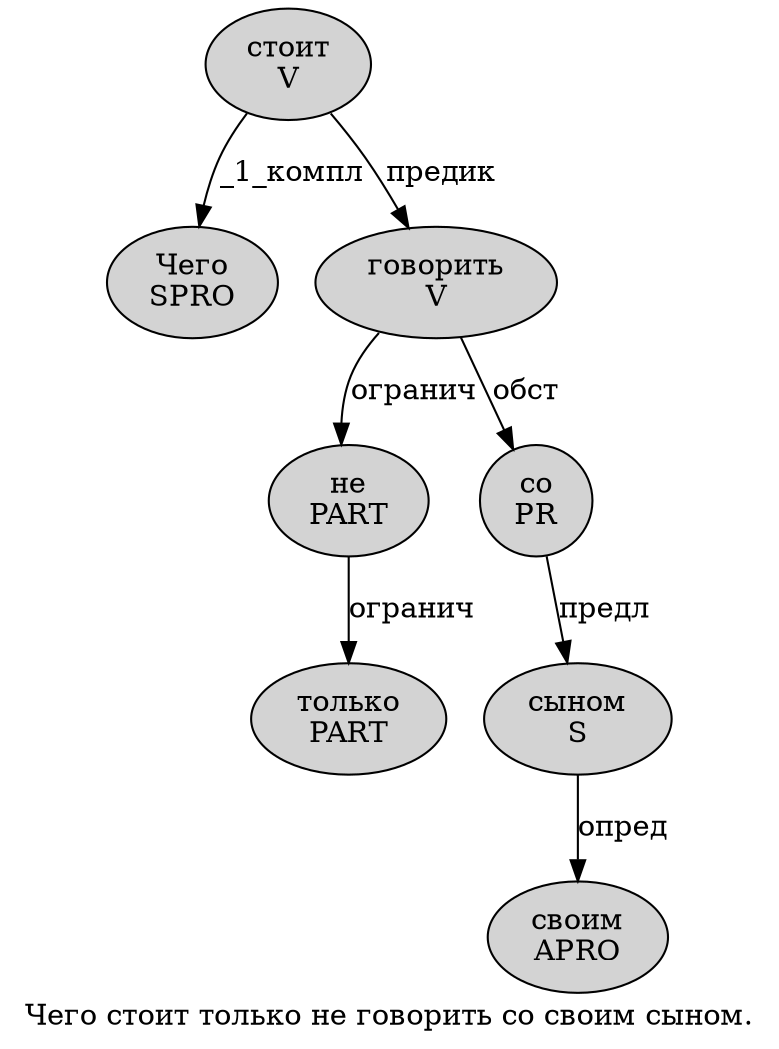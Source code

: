 digraph SENTENCE_726 {
	graph [label="Чего стоит только не говорить со своим сыном."]
	node [style=filled]
		0 [label="Чего
SPRO" color="" fillcolor=lightgray penwidth=1 shape=ellipse]
		1 [label="стоит
V" color="" fillcolor=lightgray penwidth=1 shape=ellipse]
		2 [label="только
PART" color="" fillcolor=lightgray penwidth=1 shape=ellipse]
		3 [label="не
PART" color="" fillcolor=lightgray penwidth=1 shape=ellipse]
		4 [label="говорить
V" color="" fillcolor=lightgray penwidth=1 shape=ellipse]
		5 [label="со
PR" color="" fillcolor=lightgray penwidth=1 shape=ellipse]
		6 [label="своим
APRO" color="" fillcolor=lightgray penwidth=1 shape=ellipse]
		7 [label="сыном
S" color="" fillcolor=lightgray penwidth=1 shape=ellipse]
			1 -> 0 [label="_1_компл"]
			1 -> 4 [label="предик"]
			5 -> 7 [label="предл"]
			4 -> 3 [label="огранич"]
			4 -> 5 [label="обст"]
			3 -> 2 [label="огранич"]
			7 -> 6 [label="опред"]
}